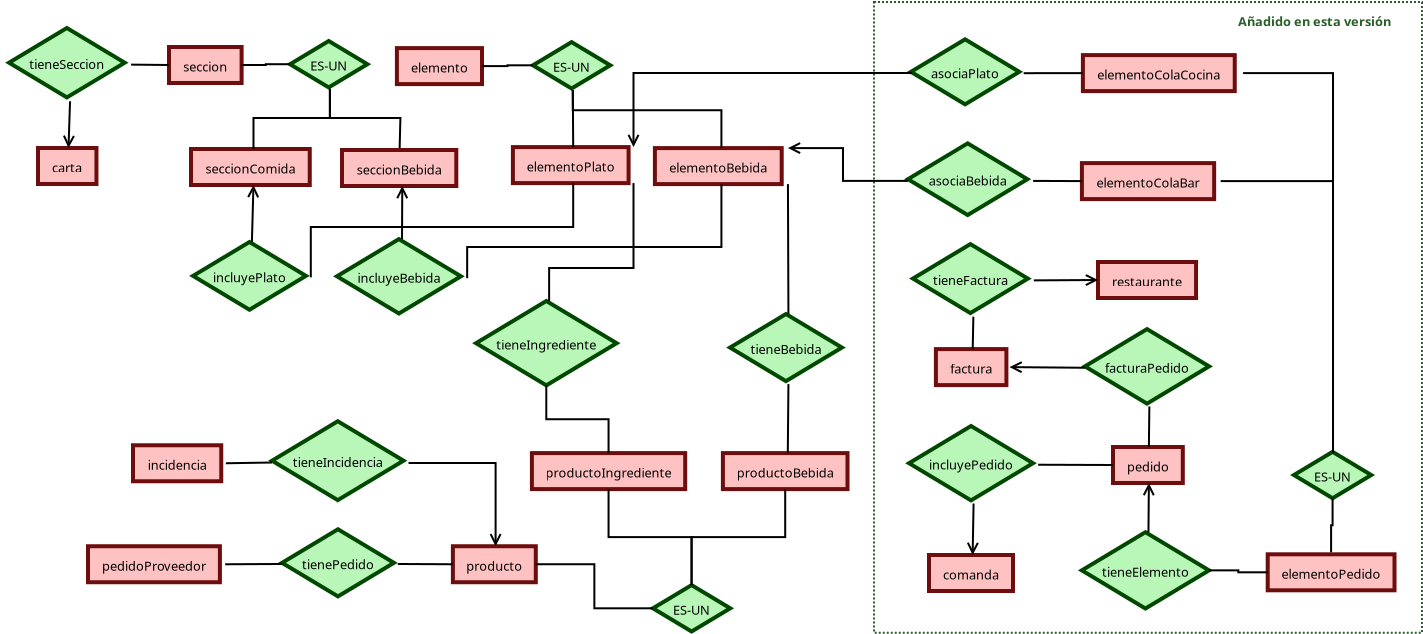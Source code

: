 <?xml version="1.0" encoding="UTF-8"?>
<dia:diagram xmlns:dia="http://www.lysator.liu.se/~alla/dia/">
  <dia:layer name="Fondo" visible="true" active="true">
    <dia:object type="Standard - Box" version="0" id="O0">
      <dia:attribute name="obj_pos">
        <dia:point val="51.1,4.75"/>
      </dia:attribute>
      <dia:attribute name="obj_bb">
        <dia:rectangle val="51.05,4.7;78.55,36.337"/>
      </dia:attribute>
      <dia:attribute name="elem_corner">
        <dia:point val="51.1,4.75"/>
      </dia:attribute>
      <dia:attribute name="elem_width">
        <dia:real val="27.4"/>
      </dia:attribute>
      <dia:attribute name="elem_height">
        <dia:real val="31.537"/>
      </dia:attribute>
      <dia:attribute name="border_width">
        <dia:real val="0.1"/>
      </dia:attribute>
      <dia:attribute name="border_color">
        <dia:color val="#2a5f2a"/>
      </dia:attribute>
      <dia:attribute name="show_background">
        <dia:boolean val="false"/>
      </dia:attribute>
      <dia:attribute name="line_style">
        <dia:enum val="4"/>
      </dia:attribute>
    </dia:object>
    <dia:object type="ER - Entity" version="0" id="O1">
      <dia:attribute name="obj_pos">
        <dia:point val="9.3,12.05"/>
      </dia:attribute>
      <dia:attribute name="obj_bb">
        <dia:rectangle val="9.2,11.95;12.45,13.95"/>
      </dia:attribute>
      <dia:attribute name="elem_corner">
        <dia:point val="9.3,12.05"/>
      </dia:attribute>
      <dia:attribute name="elem_width">
        <dia:real val="3.05"/>
      </dia:attribute>
      <dia:attribute name="elem_height">
        <dia:real val="1.8"/>
      </dia:attribute>
      <dia:attribute name="border_width">
        <dia:real val="0.2"/>
      </dia:attribute>
      <dia:attribute name="border_color">
        <dia:color val="#6e0d0d"/>
      </dia:attribute>
      <dia:attribute name="inner_color">
        <dia:color val="#ffc2c2"/>
      </dia:attribute>
      <dia:attribute name="name">
        <dia:string>#carta#</dia:string>
      </dia:attribute>
      <dia:attribute name="weak">
        <dia:boolean val="false"/>
      </dia:attribute>
      <dia:attribute name="associative">
        <dia:boolean val="false"/>
      </dia:attribute>
      <dia:attribute name="font">
        <dia:font family="sans" style="0" name="Helvetica"/>
      </dia:attribute>
      <dia:attribute name="font_height">
        <dia:real val="0.8"/>
      </dia:attribute>
    </dia:object>
    <dia:object type="ER - Relationship" version="0" id="O2">
      <dia:attribute name="obj_pos">
        <dia:point val="7.85,6.05"/>
      </dia:attribute>
      <dia:attribute name="obj_bb">
        <dia:rectangle val="7.45,5.95;14.355,9.813"/>
      </dia:attribute>
      <dia:attribute name="elem_corner">
        <dia:point val="7.85,6.05"/>
      </dia:attribute>
      <dia:attribute name="elem_width">
        <dia:real val="6.105"/>
      </dia:attribute>
      <dia:attribute name="elem_height">
        <dia:real val="3.663"/>
      </dia:attribute>
      <dia:attribute name="border_width">
        <dia:real val="0.2"/>
      </dia:attribute>
      <dia:attribute name="border_color">
        <dia:color val="#004800"/>
      </dia:attribute>
      <dia:attribute name="inner_color">
        <dia:color val="#b8f7b8"/>
      </dia:attribute>
      <dia:attribute name="name">
        <dia:string>#tieneSeccion#</dia:string>
      </dia:attribute>
      <dia:attribute name="left_card">
        <dia:string>##</dia:string>
      </dia:attribute>
      <dia:attribute name="right_card">
        <dia:string>##</dia:string>
      </dia:attribute>
      <dia:attribute name="identifying">
        <dia:boolean val="false"/>
      </dia:attribute>
      <dia:attribute name="rotated">
        <dia:boolean val="false"/>
      </dia:attribute>
      <dia:attribute name="font">
        <dia:font family="sans" style="0" name="Helvetica"/>
      </dia:attribute>
      <dia:attribute name="font_height">
        <dia:real val="0.8"/>
      </dia:attribute>
    </dia:object>
    <dia:object type="ER - Entity" version="0" id="O3">
      <dia:attribute name="obj_pos">
        <dia:point val="15.85,7"/>
      </dia:attribute>
      <dia:attribute name="obj_bb">
        <dia:rectangle val="15.75,6.9;19.758,8.9"/>
      </dia:attribute>
      <dia:attribute name="elem_corner">
        <dia:point val="15.85,7"/>
      </dia:attribute>
      <dia:attribute name="elem_width">
        <dia:real val="3.807"/>
      </dia:attribute>
      <dia:attribute name="elem_height">
        <dia:real val="1.8"/>
      </dia:attribute>
      <dia:attribute name="border_width">
        <dia:real val="0.2"/>
      </dia:attribute>
      <dia:attribute name="border_color">
        <dia:color val="#6e0d0d"/>
      </dia:attribute>
      <dia:attribute name="inner_color">
        <dia:color val="#ffc2c2"/>
      </dia:attribute>
      <dia:attribute name="name">
        <dia:string>#seccion#</dia:string>
      </dia:attribute>
      <dia:attribute name="weak">
        <dia:boolean val="false"/>
      </dia:attribute>
      <dia:attribute name="associative">
        <dia:boolean val="false"/>
      </dia:attribute>
      <dia:attribute name="font">
        <dia:font family="sans" style="0" name="Helvetica"/>
      </dia:attribute>
      <dia:attribute name="font_height">
        <dia:real val="0.8"/>
      </dia:attribute>
    </dia:object>
    <dia:object type="ER - Entity" version="0" id="O4">
      <dia:attribute name="obj_pos">
        <dia:point val="16.95,12.1"/>
      </dia:attribute>
      <dia:attribute name="obj_bb">
        <dia:rectangle val="16.85,12;23.297,14.0"/>
      </dia:attribute>
      <dia:attribute name="elem_corner">
        <dia:point val="16.95,12.1"/>
      </dia:attribute>
      <dia:attribute name="elem_width">
        <dia:real val="6.248"/>
      </dia:attribute>
      <dia:attribute name="elem_height">
        <dia:real val="1.8"/>
      </dia:attribute>
      <dia:attribute name="border_width">
        <dia:real val="0.2"/>
      </dia:attribute>
      <dia:attribute name="border_color">
        <dia:color val="#6e0d0d"/>
      </dia:attribute>
      <dia:attribute name="inner_color">
        <dia:color val="#ffc2c2"/>
      </dia:attribute>
      <dia:attribute name="name">
        <dia:string>#seccionComida#</dia:string>
      </dia:attribute>
      <dia:attribute name="weak">
        <dia:boolean val="false"/>
      </dia:attribute>
      <dia:attribute name="associative">
        <dia:boolean val="false"/>
      </dia:attribute>
      <dia:attribute name="font">
        <dia:font family="sans" style="0" name="Helvetica"/>
      </dia:attribute>
      <dia:attribute name="font_height">
        <dia:real val="0.8"/>
      </dia:attribute>
    </dia:object>
    <dia:object type="ER - Entity" version="0" id="O5">
      <dia:attribute name="obj_pos">
        <dia:point val="24.5,12.15"/>
      </dia:attribute>
      <dia:attribute name="obj_bb">
        <dia:rectangle val="24.4,12.05;30.628,14.05"/>
      </dia:attribute>
      <dia:attribute name="elem_corner">
        <dia:point val="24.5,12.15"/>
      </dia:attribute>
      <dia:attribute name="elem_width">
        <dia:real val="6.027"/>
      </dia:attribute>
      <dia:attribute name="elem_height">
        <dia:real val="1.8"/>
      </dia:attribute>
      <dia:attribute name="border_width">
        <dia:real val="0.2"/>
      </dia:attribute>
      <dia:attribute name="border_color">
        <dia:color val="#6e0d0d"/>
      </dia:attribute>
      <dia:attribute name="inner_color">
        <dia:color val="#ffc2c2"/>
      </dia:attribute>
      <dia:attribute name="name">
        <dia:string>#seccionBebida#</dia:string>
      </dia:attribute>
      <dia:attribute name="weak">
        <dia:boolean val="false"/>
      </dia:attribute>
      <dia:attribute name="associative">
        <dia:boolean val="false"/>
      </dia:attribute>
      <dia:attribute name="font">
        <dia:font family="sans" style="0" name="Helvetica"/>
      </dia:attribute>
      <dia:attribute name="font_height">
        <dia:real val="0.8"/>
      </dia:attribute>
    </dia:object>
    <dia:object type="ER - Relationship" version="0" id="O6">
      <dia:attribute name="obj_pos">
        <dia:point val="21.9,6.7"/>
      </dia:attribute>
      <dia:attribute name="obj_bb">
        <dia:rectangle val="21.5,6.6;26.29,9.194"/>
      </dia:attribute>
      <dia:attribute name="elem_corner">
        <dia:point val="21.9,6.7"/>
      </dia:attribute>
      <dia:attribute name="elem_width">
        <dia:real val="3.99"/>
      </dia:attribute>
      <dia:attribute name="elem_height">
        <dia:real val="2.394"/>
      </dia:attribute>
      <dia:attribute name="border_width">
        <dia:real val="0.2"/>
      </dia:attribute>
      <dia:attribute name="border_color">
        <dia:color val="#004800"/>
      </dia:attribute>
      <dia:attribute name="inner_color">
        <dia:color val="#b8f7b8"/>
      </dia:attribute>
      <dia:attribute name="name">
        <dia:string>#ES-UN#</dia:string>
      </dia:attribute>
      <dia:attribute name="left_card">
        <dia:string>##</dia:string>
      </dia:attribute>
      <dia:attribute name="right_card">
        <dia:string>##</dia:string>
      </dia:attribute>
      <dia:attribute name="identifying">
        <dia:boolean val="false"/>
      </dia:attribute>
      <dia:attribute name="rotated">
        <dia:boolean val="false"/>
      </dia:attribute>
      <dia:attribute name="font">
        <dia:font family="sans" style="0" name="Helvetica"/>
      </dia:attribute>
      <dia:attribute name="font_height">
        <dia:real val="0.8"/>
      </dia:attribute>
    </dia:object>
    <dia:object type="ER - Participation" version="1" id="O7">
      <dia:attribute name="obj_pos">
        <dia:point val="23.895,9.094"/>
      </dia:attribute>
      <dia:attribute name="obj_bb">
        <dia:rectangle val="20.024,9.044;23.945,12.15"/>
      </dia:attribute>
      <dia:attribute name="orth_points">
        <dia:point val="23.895,9.094"/>
        <dia:point val="23.895,10.55"/>
        <dia:point val="20.074,10.55"/>
        <dia:point val="20.074,12.1"/>
      </dia:attribute>
      <dia:attribute name="orth_orient">
        <dia:enum val="1"/>
        <dia:enum val="0"/>
        <dia:enum val="1"/>
      </dia:attribute>
      <dia:attribute name="autorouting">
        <dia:boolean val="false"/>
      </dia:attribute>
      <dia:attribute name="total">
        <dia:boolean val="false"/>
      </dia:attribute>
      <dia:connections>
        <dia:connection handle="0" to="O6" connection="6"/>
        <dia:connection handle="1" to="O4" connection="1"/>
      </dia:connections>
    </dia:object>
    <dia:object type="ER - Participation" version="1" id="O8">
      <dia:attribute name="obj_pos">
        <dia:point val="23.895,9.094"/>
      </dia:attribute>
      <dia:attribute name="obj_bb">
        <dia:rectangle val="23.845,9.044;27.564,12.101"/>
      </dia:attribute>
      <dia:attribute name="orth_points">
        <dia:point val="23.895,9.094"/>
        <dia:point val="23.895,10.55"/>
        <dia:point val="27.514,10.55"/>
        <dia:point val="27.514,12.052"/>
      </dia:attribute>
      <dia:attribute name="orth_orient">
        <dia:enum val="1"/>
        <dia:enum val="0"/>
        <dia:enum val="1"/>
      </dia:attribute>
      <dia:attribute name="autorouting">
        <dia:boolean val="false"/>
      </dia:attribute>
      <dia:attribute name="total">
        <dia:boolean val="false"/>
      </dia:attribute>
      <dia:connections>
        <dia:connection handle="0" to="O6" connection="6"/>
        <dia:connection handle="1" to="O5" connection="8"/>
      </dia:connections>
    </dia:object>
    <dia:object type="ER - Entity" version="0" id="O9">
      <dia:attribute name="obj_pos">
        <dia:point val="27.245,7.055"/>
      </dia:attribute>
      <dia:attribute name="obj_bb">
        <dia:rectangle val="27.145,6.955;31.777,8.955"/>
      </dia:attribute>
      <dia:attribute name="elem_corner">
        <dia:point val="27.245,7.055"/>
      </dia:attribute>
      <dia:attribute name="elem_width">
        <dia:real val="4.432"/>
      </dia:attribute>
      <dia:attribute name="elem_height">
        <dia:real val="1.8"/>
      </dia:attribute>
      <dia:attribute name="border_width">
        <dia:real val="0.2"/>
      </dia:attribute>
      <dia:attribute name="border_color">
        <dia:color val="#6e0d0d"/>
      </dia:attribute>
      <dia:attribute name="inner_color">
        <dia:color val="#ffc2c2"/>
      </dia:attribute>
      <dia:attribute name="name">
        <dia:string>#elemento#</dia:string>
      </dia:attribute>
      <dia:attribute name="weak">
        <dia:boolean val="false"/>
      </dia:attribute>
      <dia:attribute name="associative">
        <dia:boolean val="false"/>
      </dia:attribute>
      <dia:attribute name="font">
        <dia:font family="sans" style="0" name="Helvetica"/>
      </dia:attribute>
      <dia:attribute name="font_height">
        <dia:real val="0.8"/>
      </dia:attribute>
    </dia:object>
    <dia:object type="ER - Entity" version="0" id="O10">
      <dia:attribute name="obj_pos">
        <dia:point val="33.045,12.005"/>
      </dia:attribute>
      <dia:attribute name="obj_bb">
        <dia:rectangle val="32.945,11.905;39.175,13.905"/>
      </dia:attribute>
      <dia:attribute name="elem_corner">
        <dia:point val="33.045,12.005"/>
      </dia:attribute>
      <dia:attribute name="elem_width">
        <dia:real val="6.03"/>
      </dia:attribute>
      <dia:attribute name="elem_height">
        <dia:real val="1.8"/>
      </dia:attribute>
      <dia:attribute name="border_width">
        <dia:real val="0.2"/>
      </dia:attribute>
      <dia:attribute name="border_color">
        <dia:color val="#6e0d0d"/>
      </dia:attribute>
      <dia:attribute name="inner_color">
        <dia:color val="#ffc2c2"/>
      </dia:attribute>
      <dia:attribute name="name">
        <dia:string>#elementoPlato#</dia:string>
      </dia:attribute>
      <dia:attribute name="weak">
        <dia:boolean val="false"/>
      </dia:attribute>
      <dia:attribute name="associative">
        <dia:boolean val="false"/>
      </dia:attribute>
      <dia:attribute name="font">
        <dia:font family="sans" style="0" name="Helvetica"/>
      </dia:attribute>
      <dia:attribute name="font_height">
        <dia:real val="0.8"/>
      </dia:attribute>
    </dia:object>
    <dia:object type="ER - Entity" version="0" id="O11">
      <dia:attribute name="obj_pos">
        <dia:point val="40.145,12.055"/>
      </dia:attribute>
      <dia:attribute name="obj_bb">
        <dia:rectangle val="40.045,11.955;46.898,13.955"/>
      </dia:attribute>
      <dia:attribute name="elem_corner">
        <dia:point val="40.145,12.055"/>
      </dia:attribute>
      <dia:attribute name="elem_width">
        <dia:real val="6.652"/>
      </dia:attribute>
      <dia:attribute name="elem_height">
        <dia:real val="1.8"/>
      </dia:attribute>
      <dia:attribute name="border_width">
        <dia:real val="0.2"/>
      </dia:attribute>
      <dia:attribute name="border_color">
        <dia:color val="#6e0d0d"/>
      </dia:attribute>
      <dia:attribute name="inner_color">
        <dia:color val="#ffc2c2"/>
      </dia:attribute>
      <dia:attribute name="name">
        <dia:string>#elementoBebida#</dia:string>
      </dia:attribute>
      <dia:attribute name="weak">
        <dia:boolean val="false"/>
      </dia:attribute>
      <dia:attribute name="associative">
        <dia:boolean val="false"/>
      </dia:attribute>
      <dia:attribute name="font">
        <dia:font family="sans" style="0" name="Helvetica"/>
      </dia:attribute>
      <dia:attribute name="font_height">
        <dia:real val="0.8"/>
      </dia:attribute>
    </dia:object>
    <dia:object type="ER - Relationship" version="0" id="O12">
      <dia:attribute name="obj_pos">
        <dia:point val="34.045,6.755"/>
      </dia:attribute>
      <dia:attribute name="obj_bb">
        <dia:rectangle val="33.645,6.655;38.435,9.249"/>
      </dia:attribute>
      <dia:attribute name="elem_corner">
        <dia:point val="34.045,6.755"/>
      </dia:attribute>
      <dia:attribute name="elem_width">
        <dia:real val="3.99"/>
      </dia:attribute>
      <dia:attribute name="elem_height">
        <dia:real val="2.394"/>
      </dia:attribute>
      <dia:attribute name="border_width">
        <dia:real val="0.2"/>
      </dia:attribute>
      <dia:attribute name="border_color">
        <dia:color val="#004800"/>
      </dia:attribute>
      <dia:attribute name="inner_color">
        <dia:color val="#b8f7b8"/>
      </dia:attribute>
      <dia:attribute name="name">
        <dia:string>#ES-UN#</dia:string>
      </dia:attribute>
      <dia:attribute name="left_card">
        <dia:string>##</dia:string>
      </dia:attribute>
      <dia:attribute name="right_card">
        <dia:string>##</dia:string>
      </dia:attribute>
      <dia:attribute name="identifying">
        <dia:boolean val="false"/>
      </dia:attribute>
      <dia:attribute name="rotated">
        <dia:boolean val="false"/>
      </dia:attribute>
      <dia:attribute name="font">
        <dia:font family="sans" style="0" name="Helvetica"/>
      </dia:attribute>
      <dia:attribute name="font_height">
        <dia:real val="0.8"/>
      </dia:attribute>
    </dia:object>
    <dia:object type="ER - Participation" version="1" id="O13">
      <dia:attribute name="obj_pos">
        <dia:point val="36.04,9.149"/>
      </dia:attribute>
      <dia:attribute name="obj_bb">
        <dia:rectangle val="35.99,9.099;43.521,12.105"/>
      </dia:attribute>
      <dia:attribute name="orth_points">
        <dia:point val="36.04,9.149"/>
        <dia:point val="36.04,10.162"/>
        <dia:point val="43.471,10.162"/>
        <dia:point val="43.471,12.055"/>
      </dia:attribute>
      <dia:attribute name="orth_orient">
        <dia:enum val="1"/>
        <dia:enum val="0"/>
        <dia:enum val="1"/>
      </dia:attribute>
      <dia:attribute name="autorouting">
        <dia:boolean val="false"/>
      </dia:attribute>
      <dia:attribute name="total">
        <dia:boolean val="false"/>
      </dia:attribute>
      <dia:connections>
        <dia:connection handle="0" to="O12" connection="6"/>
        <dia:connection handle="1" to="O11" connection="1"/>
      </dia:connections>
    </dia:object>
    <dia:object type="ER - Participation" version="1" id="O14">
      <dia:attribute name="obj_pos">
        <dia:point val="19.657,7.9"/>
      </dia:attribute>
      <dia:attribute name="obj_bb">
        <dia:rectangle val="19.608,7.847;21.95,7.95"/>
      </dia:attribute>
      <dia:attribute name="orth_points">
        <dia:point val="19.657,7.9"/>
        <dia:point val="20.779,7.9"/>
        <dia:point val="20.779,7.897"/>
        <dia:point val="21.9,7.897"/>
      </dia:attribute>
      <dia:attribute name="orth_orient">
        <dia:enum val="0"/>
        <dia:enum val="1"/>
        <dia:enum val="0"/>
      </dia:attribute>
      <dia:attribute name="autorouting">
        <dia:boolean val="true"/>
      </dia:attribute>
      <dia:attribute name="total">
        <dia:boolean val="false"/>
      </dia:attribute>
      <dia:connections>
        <dia:connection handle="0" to="O3" connection="4"/>
        <dia:connection handle="1" to="O6" connection="0"/>
      </dia:connections>
    </dia:object>
    <dia:object type="ER - Entity" version="0" id="O15">
      <dia:attribute name="obj_pos">
        <dia:point val="30.045,31.962"/>
      </dia:attribute>
      <dia:attribute name="obj_bb">
        <dia:rectangle val="29.945,31.863;34.415,33.863"/>
      </dia:attribute>
      <dia:attribute name="elem_corner">
        <dia:point val="30.045,31.962"/>
      </dia:attribute>
      <dia:attribute name="elem_width">
        <dia:real val="4.27"/>
      </dia:attribute>
      <dia:attribute name="elem_height">
        <dia:real val="1.8"/>
      </dia:attribute>
      <dia:attribute name="border_width">
        <dia:real val="0.2"/>
      </dia:attribute>
      <dia:attribute name="border_color">
        <dia:color val="#6e0d0d"/>
      </dia:attribute>
      <dia:attribute name="inner_color">
        <dia:color val="#ffc2c2"/>
      </dia:attribute>
      <dia:attribute name="name">
        <dia:string>#producto#</dia:string>
      </dia:attribute>
      <dia:attribute name="weak">
        <dia:boolean val="false"/>
      </dia:attribute>
      <dia:attribute name="associative">
        <dia:boolean val="false"/>
      </dia:attribute>
      <dia:attribute name="font">
        <dia:font family="sans" style="0" name="Helvetica"/>
      </dia:attribute>
      <dia:attribute name="font_height">
        <dia:real val="0.8"/>
      </dia:attribute>
    </dia:object>
    <dia:object type="ER - Entity" version="0" id="O16">
      <dia:attribute name="obj_pos">
        <dia:point val="33.995,27.305"/>
      </dia:attribute>
      <dia:attribute name="obj_bb">
        <dia:rectangle val="33.895,27.205;42.055,29.205"/>
      </dia:attribute>
      <dia:attribute name="elem_corner">
        <dia:point val="33.995,27.305"/>
      </dia:attribute>
      <dia:attribute name="elem_width">
        <dia:real val="7.96"/>
      </dia:attribute>
      <dia:attribute name="elem_height">
        <dia:real val="1.8"/>
      </dia:attribute>
      <dia:attribute name="border_width">
        <dia:real val="0.2"/>
      </dia:attribute>
      <dia:attribute name="border_color">
        <dia:color val="#6e0d0d"/>
      </dia:attribute>
      <dia:attribute name="inner_color">
        <dia:color val="#ffc2c2"/>
      </dia:attribute>
      <dia:attribute name="name">
        <dia:string>#productoIngrediente#</dia:string>
      </dia:attribute>
      <dia:attribute name="weak">
        <dia:boolean val="false"/>
      </dia:attribute>
      <dia:attribute name="associative">
        <dia:boolean val="false"/>
      </dia:attribute>
      <dia:attribute name="font">
        <dia:font family="sans" style="0" name="Helvetica"/>
      </dia:attribute>
      <dia:attribute name="font_height">
        <dia:real val="0.8"/>
      </dia:attribute>
    </dia:object>
    <dia:object type="ER - Entity" version="0" id="O17">
      <dia:attribute name="obj_pos">
        <dia:point val="43.545,27.305"/>
      </dia:attribute>
      <dia:attribute name="obj_bb">
        <dia:rectangle val="43.445,27.205;50.135,29.205"/>
      </dia:attribute>
      <dia:attribute name="elem_corner">
        <dia:point val="43.545,27.305"/>
      </dia:attribute>
      <dia:attribute name="elem_width">
        <dia:real val="6.49"/>
      </dia:attribute>
      <dia:attribute name="elem_height">
        <dia:real val="1.8"/>
      </dia:attribute>
      <dia:attribute name="border_width">
        <dia:real val="0.2"/>
      </dia:attribute>
      <dia:attribute name="border_color">
        <dia:color val="#6e0d0d"/>
      </dia:attribute>
      <dia:attribute name="inner_color">
        <dia:color val="#ffc2c2"/>
      </dia:attribute>
      <dia:attribute name="name">
        <dia:string>#productoBebida#</dia:string>
      </dia:attribute>
      <dia:attribute name="weak">
        <dia:boolean val="false"/>
      </dia:attribute>
      <dia:attribute name="associative">
        <dia:boolean val="false"/>
      </dia:attribute>
      <dia:attribute name="font">
        <dia:font family="sans" style="0" name="Helvetica"/>
      </dia:attribute>
      <dia:attribute name="font_height">
        <dia:real val="0.8"/>
      </dia:attribute>
    </dia:object>
    <dia:object type="ER - Relationship" version="0" id="O18">
      <dia:attribute name="obj_pos">
        <dia:point val="40.045,33.905"/>
      </dia:attribute>
      <dia:attribute name="obj_bb">
        <dia:rectangle val="39.645,33.805;44.435,36.399"/>
      </dia:attribute>
      <dia:attribute name="elem_corner">
        <dia:point val="40.045,33.905"/>
      </dia:attribute>
      <dia:attribute name="elem_width">
        <dia:real val="3.99"/>
      </dia:attribute>
      <dia:attribute name="elem_height">
        <dia:real val="2.394"/>
      </dia:attribute>
      <dia:attribute name="border_width">
        <dia:real val="0.2"/>
      </dia:attribute>
      <dia:attribute name="border_color">
        <dia:color val="#004800"/>
      </dia:attribute>
      <dia:attribute name="inner_color">
        <dia:color val="#b8f7b8"/>
      </dia:attribute>
      <dia:attribute name="name">
        <dia:string>#ES-UN#</dia:string>
      </dia:attribute>
      <dia:attribute name="left_card">
        <dia:string>##</dia:string>
      </dia:attribute>
      <dia:attribute name="right_card">
        <dia:string>##</dia:string>
      </dia:attribute>
      <dia:attribute name="identifying">
        <dia:boolean val="false"/>
      </dia:attribute>
      <dia:attribute name="rotated">
        <dia:boolean val="false"/>
      </dia:attribute>
      <dia:attribute name="font">
        <dia:font family="sans" style="0" name="Helvetica"/>
      </dia:attribute>
      <dia:attribute name="font_height">
        <dia:real val="0.8"/>
      </dia:attribute>
    </dia:object>
    <dia:object type="ER - Participation" version="1" id="O19">
      <dia:attribute name="obj_pos">
        <dia:point val="31.677,7.955"/>
      </dia:attribute>
      <dia:attribute name="obj_bb">
        <dia:rectangle val="31.628,7.902;34.095,8.005"/>
      </dia:attribute>
      <dia:attribute name="orth_points">
        <dia:point val="31.677,7.955"/>
        <dia:point val="32.861,7.955"/>
        <dia:point val="32.861,7.952"/>
        <dia:point val="34.045,7.952"/>
      </dia:attribute>
      <dia:attribute name="orth_orient">
        <dia:enum val="0"/>
        <dia:enum val="1"/>
        <dia:enum val="0"/>
      </dia:attribute>
      <dia:attribute name="autorouting">
        <dia:boolean val="true"/>
      </dia:attribute>
      <dia:attribute name="total">
        <dia:boolean val="false"/>
      </dia:attribute>
      <dia:connections>
        <dia:connection handle="0" to="O9" connection="4"/>
        <dia:connection handle="1" to="O12" connection="0"/>
      </dia:connections>
    </dia:object>
    <dia:object type="ER - Participation" version="1" id="O20">
      <dia:attribute name="obj_pos">
        <dia:point val="42.04,33.905"/>
      </dia:attribute>
      <dia:attribute name="obj_bb">
        <dia:rectangle val="37.925,29.055;42.09,33.955"/>
      </dia:attribute>
      <dia:attribute name="orth_points">
        <dia:point val="42.04,33.905"/>
        <dia:point val="42.04,31.505"/>
        <dia:point val="37.975,31.505"/>
        <dia:point val="37.975,29.105"/>
      </dia:attribute>
      <dia:attribute name="orth_orient">
        <dia:enum val="1"/>
        <dia:enum val="0"/>
        <dia:enum val="1"/>
      </dia:attribute>
      <dia:attribute name="autorouting">
        <dia:boolean val="true"/>
      </dia:attribute>
      <dia:attribute name="total">
        <dia:boolean val="false"/>
      </dia:attribute>
      <dia:connections>
        <dia:connection handle="0" to="O18" connection="2"/>
        <dia:connection handle="1" to="O16" connection="6"/>
      </dia:connections>
    </dia:object>
    <dia:object type="ER - Participation" version="1" id="O21">
      <dia:attribute name="obj_pos">
        <dia:point val="42.04,33.905"/>
      </dia:attribute>
      <dia:attribute name="obj_bb">
        <dia:rectangle val="41.99,29.055;46.84,33.955"/>
      </dia:attribute>
      <dia:attribute name="orth_points">
        <dia:point val="42.04,33.905"/>
        <dia:point val="42.04,31.505"/>
        <dia:point val="46.79,31.505"/>
        <dia:point val="46.79,29.105"/>
      </dia:attribute>
      <dia:attribute name="orth_orient">
        <dia:enum val="1"/>
        <dia:enum val="0"/>
        <dia:enum val="1"/>
      </dia:attribute>
      <dia:attribute name="autorouting">
        <dia:boolean val="true"/>
      </dia:attribute>
      <dia:attribute name="total">
        <dia:boolean val="false"/>
      </dia:attribute>
      <dia:connections>
        <dia:connection handle="0" to="O18" connection="2"/>
        <dia:connection handle="1" to="O17" connection="6"/>
      </dia:connections>
    </dia:object>
    <dia:object type="ER - Relationship" version="0" id="O22">
      <dia:attribute name="obj_pos">
        <dia:point val="17.05,16.75"/>
      </dia:attribute>
      <dia:attribute name="obj_bb">
        <dia:rectangle val="16.65,16.65;23.34,20.384"/>
      </dia:attribute>
      <dia:attribute name="elem_corner">
        <dia:point val="17.05,16.75"/>
      </dia:attribute>
      <dia:attribute name="elem_width">
        <dia:real val="5.89"/>
      </dia:attribute>
      <dia:attribute name="elem_height">
        <dia:real val="3.534"/>
      </dia:attribute>
      <dia:attribute name="border_width">
        <dia:real val="0.2"/>
      </dia:attribute>
      <dia:attribute name="border_color">
        <dia:color val="#004800"/>
      </dia:attribute>
      <dia:attribute name="inner_color">
        <dia:color val="#b8f7b8"/>
      </dia:attribute>
      <dia:attribute name="name">
        <dia:string>#incluyePlato#</dia:string>
      </dia:attribute>
      <dia:attribute name="left_card">
        <dia:string>##</dia:string>
      </dia:attribute>
      <dia:attribute name="right_card">
        <dia:string>##</dia:string>
      </dia:attribute>
      <dia:attribute name="identifying">
        <dia:boolean val="false"/>
      </dia:attribute>
      <dia:attribute name="rotated">
        <dia:boolean val="false"/>
      </dia:attribute>
      <dia:attribute name="font">
        <dia:font family="sans" style="0" name="Helvetica"/>
      </dia:attribute>
      <dia:attribute name="font_height">
        <dia:real val="0.8"/>
      </dia:attribute>
    </dia:object>
    <dia:object type="ER - Relationship" version="0" id="O23">
      <dia:attribute name="obj_pos">
        <dia:point val="24.245,16.605"/>
      </dia:attribute>
      <dia:attribute name="obj_bb">
        <dia:rectangle val="23.845,16.505;31.157,20.613"/>
      </dia:attribute>
      <dia:attribute name="elem_corner">
        <dia:point val="24.245,16.605"/>
      </dia:attribute>
      <dia:attribute name="elem_width">
        <dia:real val="6.513"/>
      </dia:attribute>
      <dia:attribute name="elem_height">
        <dia:real val="3.907"/>
      </dia:attribute>
      <dia:attribute name="border_width">
        <dia:real val="0.2"/>
      </dia:attribute>
      <dia:attribute name="border_color">
        <dia:color val="#004800"/>
      </dia:attribute>
      <dia:attribute name="inner_color">
        <dia:color val="#b8f7b8"/>
      </dia:attribute>
      <dia:attribute name="name">
        <dia:string>#incluyeBebida#</dia:string>
      </dia:attribute>
      <dia:attribute name="left_card">
        <dia:string>##</dia:string>
      </dia:attribute>
      <dia:attribute name="right_card">
        <dia:string>##</dia:string>
      </dia:attribute>
      <dia:attribute name="identifying">
        <dia:boolean val="false"/>
      </dia:attribute>
      <dia:attribute name="rotated">
        <dia:boolean val="false"/>
      </dia:attribute>
      <dia:attribute name="font">
        <dia:font family="sans" style="0" name="Helvetica"/>
      </dia:attribute>
      <dia:attribute name="font_height">
        <dia:real val="0.8"/>
      </dia:attribute>
    </dia:object>
    <dia:object type="ER - Participation" version="1" id="O24">
      <dia:attribute name="obj_pos">
        <dia:point val="22.94,18.517"/>
      </dia:attribute>
      <dia:attribute name="obj_bb">
        <dia:rectangle val="22.89,13.755;36.11,18.567"/>
      </dia:attribute>
      <dia:attribute name="orth_points">
        <dia:point val="22.94,18.517"/>
        <dia:point val="22.94,16"/>
        <dia:point val="36.06,16"/>
        <dia:point val="36.06,13.805"/>
      </dia:attribute>
      <dia:attribute name="orth_orient">
        <dia:enum val="1"/>
        <dia:enum val="0"/>
        <dia:enum val="1"/>
      </dia:attribute>
      <dia:attribute name="autorouting">
        <dia:boolean val="false"/>
      </dia:attribute>
      <dia:attribute name="total">
        <dia:boolean val="false"/>
      </dia:attribute>
      <dia:connections>
        <dia:connection handle="0" to="O22" connection="4"/>
        <dia:connection handle="1" to="O10" connection="6"/>
      </dia:connections>
    </dia:object>
    <dia:object type="ER - Relationship" version="0" id="O25">
      <dia:attribute name="obj_pos">
        <dia:point val="31.2,19.7"/>
      </dia:attribute>
      <dia:attribute name="obj_bb">
        <dia:rectangle val="30.8,19.6;38.913,24.188"/>
      </dia:attribute>
      <dia:attribute name="elem_corner">
        <dia:point val="31.2,19.7"/>
      </dia:attribute>
      <dia:attribute name="elem_width">
        <dia:real val="7.312"/>
      </dia:attribute>
      <dia:attribute name="elem_height">
        <dia:real val="4.388"/>
      </dia:attribute>
      <dia:attribute name="border_width">
        <dia:real val="0.2"/>
      </dia:attribute>
      <dia:attribute name="border_color">
        <dia:color val="#004800"/>
      </dia:attribute>
      <dia:attribute name="inner_color">
        <dia:color val="#b8f7b8"/>
      </dia:attribute>
      <dia:attribute name="name">
        <dia:string>#tieneIngrediente#</dia:string>
      </dia:attribute>
      <dia:attribute name="left_card">
        <dia:string>##</dia:string>
      </dia:attribute>
      <dia:attribute name="right_card">
        <dia:string>##</dia:string>
      </dia:attribute>
      <dia:attribute name="identifying">
        <dia:boolean val="false"/>
      </dia:attribute>
      <dia:attribute name="rotated">
        <dia:boolean val="false"/>
      </dia:attribute>
      <dia:attribute name="font">
        <dia:font family="sans" style="0" name="Helvetica"/>
      </dia:attribute>
      <dia:attribute name="font_height">
        <dia:real val="0.8"/>
      </dia:attribute>
    </dia:object>
    <dia:object type="ER - Relationship" version="0" id="O26">
      <dia:attribute name="obj_pos">
        <dia:point val="43.9,20.35"/>
      </dia:attribute>
      <dia:attribute name="obj_bb">
        <dia:rectangle val="43.5,20.25;50.142,23.956"/>
      </dia:attribute>
      <dia:attribute name="elem_corner">
        <dia:point val="43.9,20.35"/>
      </dia:attribute>
      <dia:attribute name="elem_width">
        <dia:real val="5.842"/>
      </dia:attribute>
      <dia:attribute name="elem_height">
        <dia:real val="3.505"/>
      </dia:attribute>
      <dia:attribute name="border_width">
        <dia:real val="0.2"/>
      </dia:attribute>
      <dia:attribute name="border_color">
        <dia:color val="#004800"/>
      </dia:attribute>
      <dia:attribute name="inner_color">
        <dia:color val="#b8f7b8"/>
      </dia:attribute>
      <dia:attribute name="name">
        <dia:string>#tieneBebida#</dia:string>
      </dia:attribute>
      <dia:attribute name="left_card">
        <dia:string>##</dia:string>
      </dia:attribute>
      <dia:attribute name="right_card">
        <dia:string>##</dia:string>
      </dia:attribute>
      <dia:attribute name="identifying">
        <dia:boolean val="false"/>
      </dia:attribute>
      <dia:attribute name="rotated">
        <dia:boolean val="false"/>
      </dia:attribute>
      <dia:attribute name="font">
        <dia:font family="sans" style="0" name="Helvetica"/>
      </dia:attribute>
      <dia:attribute name="font_height">
        <dia:real val="0.8"/>
      </dia:attribute>
    </dia:object>
    <dia:object type="ER - Participation" version="1" id="O27">
      <dia:attribute name="obj_pos">
        <dia:point val="39.075,13.805"/>
      </dia:attribute>
      <dia:attribute name="obj_bb">
        <dia:rectangle val="34.806,13.755;39.125,19.75"/>
      </dia:attribute>
      <dia:attribute name="orth_points">
        <dia:point val="39.075,13.805"/>
        <dia:point val="39.075,18.05"/>
        <dia:point val="34.856,18.05"/>
        <dia:point val="34.856,19.7"/>
      </dia:attribute>
      <dia:attribute name="orth_orient">
        <dia:enum val="1"/>
        <dia:enum val="0"/>
        <dia:enum val="1"/>
      </dia:attribute>
      <dia:attribute name="autorouting">
        <dia:boolean val="false"/>
      </dia:attribute>
      <dia:attribute name="total">
        <dia:boolean val="false"/>
      </dia:attribute>
      <dia:connections>
        <dia:connection handle="0" to="O10" connection="7"/>
        <dia:connection handle="1" to="O25" connection="2"/>
      </dia:connections>
    </dia:object>
    <dia:object type="ER - Participation" version="1" id="O28">
      <dia:attribute name="obj_pos">
        <dia:point val="34.856,24.087"/>
      </dia:attribute>
      <dia:attribute name="obj_bb">
        <dia:rectangle val="34.806,24.038;38.025,27.355"/>
      </dia:attribute>
      <dia:attribute name="orth_points">
        <dia:point val="34.856,24.087"/>
        <dia:point val="34.856,25.696"/>
        <dia:point val="37.975,25.696"/>
        <dia:point val="37.975,27.305"/>
      </dia:attribute>
      <dia:attribute name="orth_orient">
        <dia:enum val="1"/>
        <dia:enum val="0"/>
        <dia:enum val="1"/>
      </dia:attribute>
      <dia:attribute name="autorouting">
        <dia:boolean val="true"/>
      </dia:attribute>
      <dia:attribute name="total">
        <dia:boolean val="false"/>
      </dia:attribute>
      <dia:connections>
        <dia:connection handle="0" to="O25" connection="6"/>
        <dia:connection handle="1" to="O16" connection="1"/>
      </dia:connections>
    </dia:object>
    <dia:object type="ER - Participation" version="1" id="O29">
      <dia:attribute name="obj_pos">
        <dia:point val="34.315,32.863"/>
      </dia:attribute>
      <dia:attribute name="obj_bb">
        <dia:rectangle val="34.265,32.813;40.095,35.152"/>
      </dia:attribute>
      <dia:attribute name="orth_points">
        <dia:point val="34.315,32.863"/>
        <dia:point val="37.18,32.863"/>
        <dia:point val="37.18,35.102"/>
        <dia:point val="40.045,35.102"/>
      </dia:attribute>
      <dia:attribute name="orth_orient">
        <dia:enum val="0"/>
        <dia:enum val="1"/>
        <dia:enum val="0"/>
      </dia:attribute>
      <dia:attribute name="autorouting">
        <dia:boolean val="true"/>
      </dia:attribute>
      <dia:attribute name="total">
        <dia:boolean val="false"/>
      </dia:attribute>
      <dia:connections>
        <dia:connection handle="0" to="O15" connection="4"/>
        <dia:connection handle="1" to="O18" connection="0"/>
      </dia:connections>
    </dia:object>
    <dia:object type="ER - Entity" version="0" id="O30">
      <dia:attribute name="obj_pos">
        <dia:point val="11.8,31.962"/>
      </dia:attribute>
      <dia:attribute name="obj_bb">
        <dia:rectangle val="11.7,31.863;18.76,33.863"/>
      </dia:attribute>
      <dia:attribute name="elem_corner">
        <dia:point val="11.8,31.962"/>
      </dia:attribute>
      <dia:attribute name="elem_width">
        <dia:real val="6.86"/>
      </dia:attribute>
      <dia:attribute name="elem_height">
        <dia:real val="1.8"/>
      </dia:attribute>
      <dia:attribute name="border_width">
        <dia:real val="0.2"/>
      </dia:attribute>
      <dia:attribute name="border_color">
        <dia:color val="#6e0d0d"/>
      </dia:attribute>
      <dia:attribute name="inner_color">
        <dia:color val="#ffc2c2"/>
      </dia:attribute>
      <dia:attribute name="name">
        <dia:string>#pedidoProveedor#</dia:string>
      </dia:attribute>
      <dia:attribute name="weak">
        <dia:boolean val="false"/>
      </dia:attribute>
      <dia:attribute name="associative">
        <dia:boolean val="false"/>
      </dia:attribute>
      <dia:attribute name="font">
        <dia:font family="sans" style="0" name="Helvetica"/>
      </dia:attribute>
      <dia:attribute name="font_height">
        <dia:real val="0.8"/>
      </dia:attribute>
    </dia:object>
    <dia:object type="ER - Entity" version="0" id="O31">
      <dia:attribute name="obj_pos">
        <dia:point val="14.05,26.913"/>
      </dia:attribute>
      <dia:attribute name="obj_bb">
        <dia:rectangle val="13.95,26.812;18.793,28.813"/>
      </dia:attribute>
      <dia:attribute name="elem_corner">
        <dia:point val="14.05,26.913"/>
      </dia:attribute>
      <dia:attribute name="elem_width">
        <dia:real val="4.643"/>
      </dia:attribute>
      <dia:attribute name="elem_height">
        <dia:real val="1.8"/>
      </dia:attribute>
      <dia:attribute name="border_width">
        <dia:real val="0.2"/>
      </dia:attribute>
      <dia:attribute name="border_color">
        <dia:color val="#6e0d0d"/>
      </dia:attribute>
      <dia:attribute name="inner_color">
        <dia:color val="#ffc2c2"/>
      </dia:attribute>
      <dia:attribute name="name">
        <dia:string>#incidencia#</dia:string>
      </dia:attribute>
      <dia:attribute name="weak">
        <dia:boolean val="false"/>
      </dia:attribute>
      <dia:attribute name="associative">
        <dia:boolean val="false"/>
      </dia:attribute>
      <dia:attribute name="font">
        <dia:font family="sans" style="0" name="Helvetica"/>
      </dia:attribute>
      <dia:attribute name="font_height">
        <dia:real val="0.8"/>
      </dia:attribute>
    </dia:object>
    <dia:object type="ER - Relationship" version="0" id="O32">
      <dia:attribute name="obj_pos">
        <dia:point val="21,25.712"/>
      </dia:attribute>
      <dia:attribute name="obj_bb">
        <dia:rectangle val="20.6,25.613;28.277,29.939"/>
      </dia:attribute>
      <dia:attribute name="elem_corner">
        <dia:point val="21,25.712"/>
      </dia:attribute>
      <dia:attribute name="elem_width">
        <dia:real val="6.877"/>
      </dia:attribute>
      <dia:attribute name="elem_height">
        <dia:real val="4.126"/>
      </dia:attribute>
      <dia:attribute name="border_width">
        <dia:real val="0.2"/>
      </dia:attribute>
      <dia:attribute name="border_color">
        <dia:color val="#004800"/>
      </dia:attribute>
      <dia:attribute name="inner_color">
        <dia:color val="#b8f7b8"/>
      </dia:attribute>
      <dia:attribute name="name">
        <dia:string>#tieneIncidencia#</dia:string>
      </dia:attribute>
      <dia:attribute name="left_card">
        <dia:string>##</dia:string>
      </dia:attribute>
      <dia:attribute name="right_card">
        <dia:string>##</dia:string>
      </dia:attribute>
      <dia:attribute name="identifying">
        <dia:boolean val="false"/>
      </dia:attribute>
      <dia:attribute name="rotated">
        <dia:boolean val="false"/>
      </dia:attribute>
      <dia:attribute name="font">
        <dia:font family="sans" style="0" name="Helvetica"/>
      </dia:attribute>
      <dia:attribute name="font_height">
        <dia:real val="0.8"/>
      </dia:attribute>
    </dia:object>
    <dia:object type="ER - Relationship" version="0" id="O33">
      <dia:attribute name="obj_pos">
        <dia:point val="21.5,31.113"/>
      </dia:attribute>
      <dia:attribute name="obj_bb">
        <dia:rectangle val="21.1,31.012;27.688,34.685"/>
      </dia:attribute>
      <dia:attribute name="elem_corner">
        <dia:point val="21.5,31.113"/>
      </dia:attribute>
      <dia:attribute name="elem_width">
        <dia:real val="5.787"/>
      </dia:attribute>
      <dia:attribute name="elem_height">
        <dia:real val="3.472"/>
      </dia:attribute>
      <dia:attribute name="border_width">
        <dia:real val="0.2"/>
      </dia:attribute>
      <dia:attribute name="border_color">
        <dia:color val="#004800"/>
      </dia:attribute>
      <dia:attribute name="inner_color">
        <dia:color val="#b8f7b8"/>
      </dia:attribute>
      <dia:attribute name="name">
        <dia:string>#tienePedido#</dia:string>
      </dia:attribute>
      <dia:attribute name="left_card">
        <dia:string>##</dia:string>
      </dia:attribute>
      <dia:attribute name="right_card">
        <dia:string>##</dia:string>
      </dia:attribute>
      <dia:attribute name="identifying">
        <dia:boolean val="false"/>
      </dia:attribute>
      <dia:attribute name="rotated">
        <dia:boolean val="false"/>
      </dia:attribute>
      <dia:attribute name="font">
        <dia:font family="sans" style="0" name="Helvetica"/>
      </dia:attribute>
      <dia:attribute name="font_height">
        <dia:real val="0.8"/>
      </dia:attribute>
    </dia:object>
    <dia:object type="Standard - Line" version="0" id="O34">
      <dia:attribute name="obj_pos">
        <dia:point val="10.902,9.713"/>
      </dia:attribute>
      <dia:attribute name="obj_bb">
        <dia:rectangle val="10.512,9.661;11.174,12.162"/>
      </dia:attribute>
      <dia:attribute name="conn_endpoints">
        <dia:point val="10.902,9.713"/>
        <dia:point val="10.825,12.05"/>
      </dia:attribute>
      <dia:attribute name="numcp">
        <dia:int val="1"/>
      </dia:attribute>
      <dia:attribute name="end_arrow">
        <dia:enum val="1"/>
      </dia:attribute>
      <dia:attribute name="end_arrow_length">
        <dia:real val="0.5"/>
      </dia:attribute>
      <dia:attribute name="end_arrow_width">
        <dia:real val="0.5"/>
      </dia:attribute>
      <dia:connections>
        <dia:connection handle="0" to="O2" connection="6"/>
        <dia:connection handle="1" to="O1" connection="1"/>
      </dia:connections>
    </dia:object>
    <dia:object type="Standard - Line" version="0" id="O35">
      <dia:attribute name="obj_pos">
        <dia:point val="19.995,16.75"/>
      </dia:attribute>
      <dia:attribute name="obj_bb">
        <dia:rectangle val="19.728,13.788;20.389,16.801"/>
      </dia:attribute>
      <dia:attribute name="conn_endpoints">
        <dia:point val="19.995,16.75"/>
        <dia:point val="20.074,13.9"/>
      </dia:attribute>
      <dia:attribute name="numcp">
        <dia:int val="1"/>
      </dia:attribute>
      <dia:attribute name="end_arrow">
        <dia:enum val="1"/>
      </dia:attribute>
      <dia:attribute name="end_arrow_length">
        <dia:real val="0.5"/>
      </dia:attribute>
      <dia:attribute name="end_arrow_width">
        <dia:real val="0.5"/>
      </dia:attribute>
      <dia:connections>
        <dia:connection handle="0" to="O22" connection="2"/>
        <dia:connection handle="1" to="O4" connection="6"/>
      </dia:connections>
    </dia:object>
    <dia:object type="Standard - Line" version="0" id="O36">
      <dia:attribute name="obj_pos">
        <dia:point val="27.501,16.605"/>
      </dia:attribute>
      <dia:attribute name="obj_bb">
        <dia:rectangle val="27.18,13.838;27.842,16.655"/>
      </dia:attribute>
      <dia:attribute name="conn_endpoints">
        <dia:point val="27.501,16.605"/>
        <dia:point val="27.514,13.95"/>
      </dia:attribute>
      <dia:attribute name="numcp">
        <dia:int val="1"/>
      </dia:attribute>
      <dia:attribute name="end_arrow">
        <dia:enum val="1"/>
      </dia:attribute>
      <dia:attribute name="end_arrow_length">
        <dia:real val="0.5"/>
      </dia:attribute>
      <dia:attribute name="end_arrow_width">
        <dia:real val="0.5"/>
      </dia:attribute>
      <dia:connections>
        <dia:connection handle="0" to="O23" connection="2"/>
        <dia:connection handle="1" to="O5" connection="6"/>
      </dia:connections>
    </dia:object>
    <dia:object type="Standard - ZigZagLine" version="1" id="O37">
      <dia:attribute name="obj_pos">
        <dia:point val="27.878,27.776"/>
      </dia:attribute>
      <dia:attribute name="obj_bb">
        <dia:rectangle val="27.828,27.726;32.511,32.074"/>
      </dia:attribute>
      <dia:attribute name="orth_points">
        <dia:point val="27.878,27.776"/>
        <dia:point val="27.878,27.8"/>
        <dia:point val="32.18,27.8"/>
        <dia:point val="32.18,31.962"/>
      </dia:attribute>
      <dia:attribute name="orth_orient">
        <dia:enum val="1"/>
        <dia:enum val="0"/>
        <dia:enum val="1"/>
      </dia:attribute>
      <dia:attribute name="autorouting">
        <dia:boolean val="false"/>
      </dia:attribute>
      <dia:attribute name="end_arrow">
        <dia:enum val="1"/>
      </dia:attribute>
      <dia:attribute name="end_arrow_length">
        <dia:real val="0.5"/>
      </dia:attribute>
      <dia:attribute name="end_arrow_width">
        <dia:real val="0.5"/>
      </dia:attribute>
      <dia:connections>
        <dia:connection handle="0" to="O32" connection="4"/>
        <dia:connection handle="1" to="O15" connection="1"/>
      </dia:connections>
    </dia:object>
    <dia:object type="ER - Entity" version="0" id="O38">
      <dia:attribute name="obj_pos">
        <dia:point val="62.3,17.75"/>
      </dia:attribute>
      <dia:attribute name="obj_bb">
        <dia:rectangle val="62.2,17.65;67.543,19.65"/>
      </dia:attribute>
      <dia:attribute name="elem_corner">
        <dia:point val="62.3,17.75"/>
      </dia:attribute>
      <dia:attribute name="elem_width">
        <dia:real val="5.143"/>
      </dia:attribute>
      <dia:attribute name="elem_height">
        <dia:real val="1.8"/>
      </dia:attribute>
      <dia:attribute name="border_width">
        <dia:real val="0.2"/>
      </dia:attribute>
      <dia:attribute name="border_color">
        <dia:color val="#6e0d0d"/>
      </dia:attribute>
      <dia:attribute name="inner_color">
        <dia:color val="#ffc2c2"/>
      </dia:attribute>
      <dia:attribute name="name">
        <dia:string>#restaurante#</dia:string>
      </dia:attribute>
      <dia:attribute name="weak">
        <dia:boolean val="false"/>
      </dia:attribute>
      <dia:attribute name="associative">
        <dia:boolean val="false"/>
      </dia:attribute>
      <dia:attribute name="font">
        <dia:font family="sans" style="0" name="Helvetica"/>
      </dia:attribute>
      <dia:attribute name="font_height">
        <dia:real val="0.8"/>
      </dia:attribute>
    </dia:object>
    <dia:object type="ER - Entity" version="0" id="O39">
      <dia:attribute name="obj_pos">
        <dia:point val="54.195,22.105"/>
      </dia:attribute>
      <dia:attribute name="obj_bb">
        <dia:rectangle val="54.095,22.005;57.975,24.005"/>
      </dia:attribute>
      <dia:attribute name="elem_corner">
        <dia:point val="54.195,22.105"/>
      </dia:attribute>
      <dia:attribute name="elem_width">
        <dia:real val="3.68"/>
      </dia:attribute>
      <dia:attribute name="elem_height">
        <dia:real val="1.8"/>
      </dia:attribute>
      <dia:attribute name="border_width">
        <dia:real val="0.2"/>
      </dia:attribute>
      <dia:attribute name="border_color">
        <dia:color val="#6e0d0d"/>
      </dia:attribute>
      <dia:attribute name="inner_color">
        <dia:color val="#ffc2c2"/>
      </dia:attribute>
      <dia:attribute name="name">
        <dia:string>#factura#</dia:string>
      </dia:attribute>
      <dia:attribute name="weak">
        <dia:boolean val="false"/>
      </dia:attribute>
      <dia:attribute name="associative">
        <dia:boolean val="false"/>
      </dia:attribute>
      <dia:attribute name="font">
        <dia:font family="sans" style="0" name="Helvetica"/>
      </dia:attribute>
      <dia:attribute name="font_height">
        <dia:real val="0.8"/>
      </dia:attribute>
    </dia:object>
    <dia:object type="ER - Entity" version="0" id="O40">
      <dia:attribute name="obj_pos">
        <dia:point val="63.05,27"/>
      </dia:attribute>
      <dia:attribute name="obj_bb">
        <dia:rectangle val="62.95,26.9;66.737,28.9"/>
      </dia:attribute>
      <dia:attribute name="elem_corner">
        <dia:point val="63.05,27"/>
      </dia:attribute>
      <dia:attribute name="elem_width">
        <dia:real val="3.587"/>
      </dia:attribute>
      <dia:attribute name="elem_height">
        <dia:real val="1.8"/>
      </dia:attribute>
      <dia:attribute name="border_width">
        <dia:real val="0.2"/>
      </dia:attribute>
      <dia:attribute name="border_color">
        <dia:color val="#6e0d0d"/>
      </dia:attribute>
      <dia:attribute name="inner_color">
        <dia:color val="#ffc2c2"/>
      </dia:attribute>
      <dia:attribute name="name">
        <dia:string>#pedido#</dia:string>
      </dia:attribute>
      <dia:attribute name="weak">
        <dia:boolean val="false"/>
      </dia:attribute>
      <dia:attribute name="associative">
        <dia:boolean val="false"/>
      </dia:attribute>
      <dia:attribute name="font">
        <dia:font family="sans" style="0" name="Helvetica"/>
      </dia:attribute>
      <dia:attribute name="font_height">
        <dia:real val="0.8"/>
      </dia:attribute>
    </dia:object>
    <dia:object type="ER - Entity" version="0" id="O41">
      <dia:attribute name="obj_pos">
        <dia:point val="70.785,32.365"/>
      </dia:attribute>
      <dia:attribute name="obj_bb">
        <dia:rectangle val="70.685,32.265;77.483,34.265"/>
      </dia:attribute>
      <dia:attribute name="elem_corner">
        <dia:point val="70.785,32.365"/>
      </dia:attribute>
      <dia:attribute name="elem_width">
        <dia:real val="6.598"/>
      </dia:attribute>
      <dia:attribute name="elem_height">
        <dia:real val="1.8"/>
      </dia:attribute>
      <dia:attribute name="border_width">
        <dia:real val="0.2"/>
      </dia:attribute>
      <dia:attribute name="border_color">
        <dia:color val="#6e0d0d"/>
      </dia:attribute>
      <dia:attribute name="inner_color">
        <dia:color val="#ffc2c2"/>
      </dia:attribute>
      <dia:attribute name="name">
        <dia:string>#elementoPedido#</dia:string>
      </dia:attribute>
      <dia:attribute name="weak">
        <dia:boolean val="false"/>
      </dia:attribute>
      <dia:attribute name="associative">
        <dia:boolean val="false"/>
      </dia:attribute>
      <dia:attribute name="font">
        <dia:font family="sans" style="0" name="Helvetica"/>
      </dia:attribute>
      <dia:attribute name="font_height">
        <dia:real val="0.8"/>
      </dia:attribute>
    </dia:object>
    <dia:object type="ER - Entity" version="0" id="O42">
      <dia:attribute name="obj_pos">
        <dia:point val="61.495,12.805"/>
      </dia:attribute>
      <dia:attribute name="obj_bb">
        <dia:rectangle val="61.395,12.705;68.532,14.705"/>
      </dia:attribute>
      <dia:attribute name="elem_corner">
        <dia:point val="61.495,12.805"/>
      </dia:attribute>
      <dia:attribute name="elem_width">
        <dia:real val="6.938"/>
      </dia:attribute>
      <dia:attribute name="elem_height">
        <dia:real val="1.8"/>
      </dia:attribute>
      <dia:attribute name="border_width">
        <dia:real val="0.2"/>
      </dia:attribute>
      <dia:attribute name="border_color">
        <dia:color val="#6e0d0d"/>
      </dia:attribute>
      <dia:attribute name="inner_color">
        <dia:color val="#ffc2c2"/>
      </dia:attribute>
      <dia:attribute name="name">
        <dia:string>#elementoColaBar#</dia:string>
      </dia:attribute>
      <dia:attribute name="weak">
        <dia:boolean val="false"/>
      </dia:attribute>
      <dia:attribute name="associative">
        <dia:boolean val="false"/>
      </dia:attribute>
      <dia:attribute name="font">
        <dia:font family="sans" style="0" name="Helvetica"/>
      </dia:attribute>
      <dia:attribute name="font_height">
        <dia:real val="0.8"/>
      </dia:attribute>
    </dia:object>
    <dia:object type="ER - Entity" version="0" id="O43">
      <dia:attribute name="obj_pos">
        <dia:point val="61.545,7.405"/>
      </dia:attribute>
      <dia:attribute name="obj_bb">
        <dia:rectangle val="61.445,7.305;69.655,9.305"/>
      </dia:attribute>
      <dia:attribute name="elem_corner">
        <dia:point val="61.545,7.405"/>
      </dia:attribute>
      <dia:attribute name="elem_width">
        <dia:real val="8.01"/>
      </dia:attribute>
      <dia:attribute name="elem_height">
        <dia:real val="1.8"/>
      </dia:attribute>
      <dia:attribute name="border_width">
        <dia:real val="0.2"/>
      </dia:attribute>
      <dia:attribute name="border_color">
        <dia:color val="#6e0d0d"/>
      </dia:attribute>
      <dia:attribute name="inner_color">
        <dia:color val="#ffc2c2"/>
      </dia:attribute>
      <dia:attribute name="name">
        <dia:string>#elementoColaCocina#</dia:string>
      </dia:attribute>
      <dia:attribute name="weak">
        <dia:boolean val="false"/>
      </dia:attribute>
      <dia:attribute name="associative">
        <dia:boolean val="false"/>
      </dia:attribute>
      <dia:attribute name="font">
        <dia:font family="sans" style="0" name="Helvetica"/>
      </dia:attribute>
      <dia:attribute name="font_height">
        <dia:real val="0.8"/>
      </dia:attribute>
    </dia:object>
    <dia:object type="ER - Entity" version="0" id="O44">
      <dia:attribute name="obj_pos">
        <dia:point val="53.85,32.4"/>
      </dia:attribute>
      <dia:attribute name="obj_bb">
        <dia:rectangle val="53.75,32.3;58.315,34.3"/>
      </dia:attribute>
      <dia:attribute name="elem_corner">
        <dia:point val="53.85,32.4"/>
      </dia:attribute>
      <dia:attribute name="elem_width">
        <dia:real val="4.365"/>
      </dia:attribute>
      <dia:attribute name="elem_height">
        <dia:real val="1.8"/>
      </dia:attribute>
      <dia:attribute name="border_width">
        <dia:real val="0.2"/>
      </dia:attribute>
      <dia:attribute name="border_color">
        <dia:color val="#6e0d0d"/>
      </dia:attribute>
      <dia:attribute name="inner_color">
        <dia:color val="#ffc2c2"/>
      </dia:attribute>
      <dia:attribute name="name">
        <dia:string>#comanda#</dia:string>
      </dia:attribute>
      <dia:attribute name="weak">
        <dia:boolean val="false"/>
      </dia:attribute>
      <dia:attribute name="associative">
        <dia:boolean val="false"/>
      </dia:attribute>
      <dia:attribute name="font">
        <dia:font family="sans" style="0" name="Helvetica"/>
      </dia:attribute>
      <dia:attribute name="font_height">
        <dia:real val="0.8"/>
      </dia:attribute>
    </dia:object>
    <dia:object type="ER - Relationship" version="0" id="O45">
      <dia:attribute name="obj_pos">
        <dia:point val="53.045,16.855"/>
      </dia:attribute>
      <dia:attribute name="obj_bb">
        <dia:rectangle val="52.645,16.755;59.49,20.582"/>
      </dia:attribute>
      <dia:attribute name="elem_corner">
        <dia:point val="53.045,16.855"/>
      </dia:attribute>
      <dia:attribute name="elem_width">
        <dia:real val="6.045"/>
      </dia:attribute>
      <dia:attribute name="elem_height">
        <dia:real val="3.627"/>
      </dia:attribute>
      <dia:attribute name="border_width">
        <dia:real val="0.2"/>
      </dia:attribute>
      <dia:attribute name="border_color">
        <dia:color val="#004800"/>
      </dia:attribute>
      <dia:attribute name="inner_color">
        <dia:color val="#b8f7b8"/>
      </dia:attribute>
      <dia:attribute name="name">
        <dia:string>#tieneFactura#</dia:string>
      </dia:attribute>
      <dia:attribute name="left_card">
        <dia:string>##</dia:string>
      </dia:attribute>
      <dia:attribute name="right_card">
        <dia:string>##</dia:string>
      </dia:attribute>
      <dia:attribute name="identifying">
        <dia:boolean val="false"/>
      </dia:attribute>
      <dia:attribute name="rotated">
        <dia:boolean val="false"/>
      </dia:attribute>
      <dia:attribute name="font">
        <dia:font family="sans" style="0" name="Helvetica"/>
      </dia:attribute>
      <dia:attribute name="font_height">
        <dia:real val="0.8"/>
      </dia:attribute>
    </dia:object>
    <dia:object type="ER - Relationship" version="0" id="O46">
      <dia:attribute name="obj_pos">
        <dia:point val="61.645,21.105"/>
      </dia:attribute>
      <dia:attribute name="obj_bb">
        <dia:rectangle val="61.245,21.005;68.49,25.072"/>
      </dia:attribute>
      <dia:attribute name="elem_corner">
        <dia:point val="61.645,21.105"/>
      </dia:attribute>
      <dia:attribute name="elem_width">
        <dia:real val="6.445"/>
      </dia:attribute>
      <dia:attribute name="elem_height">
        <dia:real val="3.867"/>
      </dia:attribute>
      <dia:attribute name="border_width">
        <dia:real val="0.2"/>
      </dia:attribute>
      <dia:attribute name="border_color">
        <dia:color val="#004800"/>
      </dia:attribute>
      <dia:attribute name="inner_color">
        <dia:color val="#b8f7b8"/>
      </dia:attribute>
      <dia:attribute name="name">
        <dia:string>#facturaPedido#</dia:string>
      </dia:attribute>
      <dia:attribute name="left_card">
        <dia:string>##</dia:string>
      </dia:attribute>
      <dia:attribute name="right_card">
        <dia:string>##</dia:string>
      </dia:attribute>
      <dia:attribute name="identifying">
        <dia:boolean val="false"/>
      </dia:attribute>
      <dia:attribute name="rotated">
        <dia:boolean val="false"/>
      </dia:attribute>
      <dia:attribute name="font">
        <dia:font family="sans" style="0" name="Helvetica"/>
      </dia:attribute>
      <dia:attribute name="font_height">
        <dia:real val="0.8"/>
      </dia:attribute>
    </dia:object>
    <dia:object type="ER - Relationship" version="0" id="O47">
      <dia:attribute name="obj_pos">
        <dia:point val="52.85,25.95"/>
      </dia:attribute>
      <dia:attribute name="obj_bb">
        <dia:rectangle val="52.45,25.85;59.708,29.924"/>
      </dia:attribute>
      <dia:attribute name="elem_corner">
        <dia:point val="52.85,25.95"/>
      </dia:attribute>
      <dia:attribute name="elem_width">
        <dia:real val="6.458"/>
      </dia:attribute>
      <dia:attribute name="elem_height">
        <dia:real val="3.875"/>
      </dia:attribute>
      <dia:attribute name="border_width">
        <dia:real val="0.2"/>
      </dia:attribute>
      <dia:attribute name="border_color">
        <dia:color val="#004800"/>
      </dia:attribute>
      <dia:attribute name="inner_color">
        <dia:color val="#b8f7b8"/>
      </dia:attribute>
      <dia:attribute name="name">
        <dia:string>#incluyePedido#</dia:string>
      </dia:attribute>
      <dia:attribute name="left_card">
        <dia:string>##</dia:string>
      </dia:attribute>
      <dia:attribute name="right_card">
        <dia:string>##</dia:string>
      </dia:attribute>
      <dia:attribute name="identifying">
        <dia:boolean val="false"/>
      </dia:attribute>
      <dia:attribute name="rotated">
        <dia:boolean val="false"/>
      </dia:attribute>
      <dia:attribute name="font">
        <dia:font family="sans" style="0" name="Helvetica"/>
      </dia:attribute>
      <dia:attribute name="font_height">
        <dia:real val="0.8"/>
      </dia:attribute>
    </dia:object>
    <dia:object type="ER - Relationship" version="0" id="O48">
      <dia:attribute name="obj_pos">
        <dia:point val="61.49,31.26"/>
      </dia:attribute>
      <dia:attribute name="obj_bb">
        <dia:rectangle val="61.09,31.16;68.555,35.359"/>
      </dia:attribute>
      <dia:attribute name="elem_corner">
        <dia:point val="61.49,31.26"/>
      </dia:attribute>
      <dia:attribute name="elem_width">
        <dia:real val="6.665"/>
      </dia:attribute>
      <dia:attribute name="elem_height">
        <dia:real val="3.999"/>
      </dia:attribute>
      <dia:attribute name="border_width">
        <dia:real val="0.2"/>
      </dia:attribute>
      <dia:attribute name="border_color">
        <dia:color val="#004800"/>
      </dia:attribute>
      <dia:attribute name="inner_color">
        <dia:color val="#b8f7b8"/>
      </dia:attribute>
      <dia:attribute name="name">
        <dia:string>#tieneElemento#</dia:string>
      </dia:attribute>
      <dia:attribute name="left_card">
        <dia:string>##</dia:string>
      </dia:attribute>
      <dia:attribute name="right_card">
        <dia:string>##</dia:string>
      </dia:attribute>
      <dia:attribute name="identifying">
        <dia:boolean val="false"/>
      </dia:attribute>
      <dia:attribute name="rotated">
        <dia:boolean val="false"/>
      </dia:attribute>
      <dia:attribute name="font">
        <dia:font family="sans" style="0" name="Helvetica"/>
      </dia:attribute>
      <dia:attribute name="font_height">
        <dia:real val="0.8"/>
      </dia:attribute>
    </dia:object>
    <dia:object type="Standard - ZigZagLine" version="1" id="O49">
      <dia:attribute name="obj_pos">
        <dia:point val="68.155,33.26"/>
      </dia:attribute>
      <dia:attribute name="obj_bb">
        <dia:rectangle val="68.105,33.209;70.835,33.315"/>
      </dia:attribute>
      <dia:attribute name="orth_points">
        <dia:point val="68.155,33.26"/>
        <dia:point val="69.47,33.26"/>
        <dia:point val="69.47,33.265"/>
        <dia:point val="70.785,33.265"/>
      </dia:attribute>
      <dia:attribute name="orth_orient">
        <dia:enum val="0"/>
        <dia:enum val="1"/>
        <dia:enum val="0"/>
      </dia:attribute>
      <dia:attribute name="autorouting">
        <dia:boolean val="true"/>
      </dia:attribute>
      <dia:connections>
        <dia:connection handle="0" to="O48" connection="4"/>
        <dia:connection handle="1" to="O41" connection="3"/>
      </dia:connections>
    </dia:object>
    <dia:object type="ER - Relationship" version="0" id="O50">
      <dia:attribute name="obj_pos">
        <dia:point val="72.095,27.242"/>
      </dia:attribute>
      <dia:attribute name="obj_bb">
        <dia:rectangle val="71.695,27.142;76.485,29.736"/>
      </dia:attribute>
      <dia:attribute name="elem_corner">
        <dia:point val="72.095,27.242"/>
      </dia:attribute>
      <dia:attribute name="elem_width">
        <dia:real val="3.99"/>
      </dia:attribute>
      <dia:attribute name="elem_height">
        <dia:real val="2.394"/>
      </dia:attribute>
      <dia:attribute name="border_width">
        <dia:real val="0.2"/>
      </dia:attribute>
      <dia:attribute name="border_color">
        <dia:color val="#004800"/>
      </dia:attribute>
      <dia:attribute name="inner_color">
        <dia:color val="#b8f7b8"/>
      </dia:attribute>
      <dia:attribute name="name">
        <dia:string>#ES-UN#</dia:string>
      </dia:attribute>
      <dia:attribute name="left_card">
        <dia:string>##</dia:string>
      </dia:attribute>
      <dia:attribute name="right_card">
        <dia:string>##</dia:string>
      </dia:attribute>
      <dia:attribute name="identifying">
        <dia:boolean val="false"/>
      </dia:attribute>
      <dia:attribute name="rotated">
        <dia:boolean val="false"/>
      </dia:attribute>
      <dia:attribute name="font">
        <dia:font family="sans" style="0" name="Helvetica"/>
      </dia:attribute>
      <dia:attribute name="font_height">
        <dia:real val="0.8"/>
      </dia:attribute>
    </dia:object>
    <dia:object type="Standard - ZigZagLine" version="1" id="O51">
      <dia:attribute name="obj_pos">
        <dia:point val="74.084,32.264"/>
      </dia:attribute>
      <dia:attribute name="obj_bb">
        <dia:rectangle val="74.034,29.587;74.14,32.315"/>
      </dia:attribute>
      <dia:attribute name="orth_points">
        <dia:point val="74.084,32.264"/>
        <dia:point val="74.084,30.951"/>
        <dia:point val="74.09,30.951"/>
        <dia:point val="74.09,29.637"/>
      </dia:attribute>
      <dia:attribute name="orth_orient">
        <dia:enum val="1"/>
        <dia:enum val="0"/>
        <dia:enum val="1"/>
      </dia:attribute>
      <dia:attribute name="autorouting">
        <dia:boolean val="true"/>
      </dia:attribute>
      <dia:connections>
        <dia:connection handle="0" to="O41" connection="8"/>
        <dia:connection handle="1" to="O50" connection="6"/>
      </dia:connections>
    </dia:object>
    <dia:object type="Standard - ZigZagLine" version="1" id="O52">
      <dia:attribute name="obj_pos">
        <dia:point val="74.09,27.242"/>
      </dia:attribute>
      <dia:attribute name="obj_bb">
        <dia:rectangle val="69.505,8.255;74.14,27.293"/>
      </dia:attribute>
      <dia:attribute name="orth_points">
        <dia:point val="74.09,27.242"/>
        <dia:point val="74.05,27.242"/>
        <dia:point val="74.05,8.305"/>
        <dia:point val="69.555,8.305"/>
      </dia:attribute>
      <dia:attribute name="orth_orient">
        <dia:enum val="0"/>
        <dia:enum val="1"/>
        <dia:enum val="0"/>
      </dia:attribute>
      <dia:attribute name="autorouting">
        <dia:boolean val="false"/>
      </dia:attribute>
      <dia:connections>
        <dia:connection handle="0" to="O50" connection="2"/>
        <dia:connection handle="1" to="O43" connection="4"/>
      </dia:connections>
    </dia:object>
    <dia:object type="Standard - ZigZagLine" version="1" id="O53">
      <dia:attribute name="obj_pos">
        <dia:point val="74.09,27.242"/>
      </dia:attribute>
      <dia:attribute name="obj_bb">
        <dia:rectangle val="68.382,13.655;74.14,27.293"/>
      </dia:attribute>
      <dia:attribute name="orth_points">
        <dia:point val="74.09,27.242"/>
        <dia:point val="74.05,27.242"/>
        <dia:point val="74.05,13.705"/>
        <dia:point val="68.433,13.705"/>
      </dia:attribute>
      <dia:attribute name="orth_orient">
        <dia:enum val="0"/>
        <dia:enum val="1"/>
        <dia:enum val="0"/>
      </dia:attribute>
      <dia:attribute name="autorouting">
        <dia:boolean val="false"/>
      </dia:attribute>
      <dia:connections>
        <dia:connection handle="0" to="O50" connection="2"/>
        <dia:connection handle="1" to="O42" connection="4"/>
      </dia:connections>
    </dia:object>
    <dia:object type="ER - Relationship" version="0" id="O54">
      <dia:attribute name="obj_pos">
        <dia:point val="52.945,6.617"/>
      </dia:attribute>
      <dia:attribute name="obj_bb">
        <dia:rectangle val="52.545,6.518;58.983,10.1"/>
      </dia:attribute>
      <dia:attribute name="elem_corner">
        <dia:point val="52.945,6.617"/>
      </dia:attribute>
      <dia:attribute name="elem_width">
        <dia:real val="5.638"/>
      </dia:attribute>
      <dia:attribute name="elem_height">
        <dia:real val="3.382"/>
      </dia:attribute>
      <dia:attribute name="border_width">
        <dia:real val="0.2"/>
      </dia:attribute>
      <dia:attribute name="border_color">
        <dia:color val="#004800"/>
      </dia:attribute>
      <dia:attribute name="inner_color">
        <dia:color val="#b8f7b8"/>
      </dia:attribute>
      <dia:attribute name="name">
        <dia:string>#asociaPlato#</dia:string>
      </dia:attribute>
      <dia:attribute name="left_card">
        <dia:string>##</dia:string>
      </dia:attribute>
      <dia:attribute name="right_card">
        <dia:string>##</dia:string>
      </dia:attribute>
      <dia:attribute name="identifying">
        <dia:boolean val="false"/>
      </dia:attribute>
      <dia:attribute name="rotated">
        <dia:boolean val="false"/>
      </dia:attribute>
      <dia:attribute name="font">
        <dia:font family="sans" style="0" name="Helvetica"/>
      </dia:attribute>
      <dia:attribute name="font_height">
        <dia:real val="0.8"/>
      </dia:attribute>
    </dia:object>
    <dia:object type="Standard - Line" version="0" id="O55">
      <dia:attribute name="obj_pos">
        <dia:point val="61.645,23.038"/>
      </dia:attribute>
      <dia:attribute name="obj_bb">
        <dia:rectangle val="57.763,22.679;61.695,23.341"/>
      </dia:attribute>
      <dia:attribute name="conn_endpoints">
        <dia:point val="61.645,23.038"/>
        <dia:point val="57.875,23.005"/>
      </dia:attribute>
      <dia:attribute name="numcp">
        <dia:int val="1"/>
      </dia:attribute>
      <dia:attribute name="end_arrow">
        <dia:enum val="1"/>
      </dia:attribute>
      <dia:attribute name="end_arrow_length">
        <dia:real val="0.5"/>
      </dia:attribute>
      <dia:attribute name="end_arrow_width">
        <dia:real val="0.5"/>
      </dia:attribute>
      <dia:connections>
        <dia:connection handle="0" to="O46" connection="0"/>
        <dia:connection handle="1" to="O39" connection="4"/>
      </dia:connections>
    </dia:object>
    <dia:object type="Standard - Line" version="0" id="O56">
      <dia:attribute name="obj_pos">
        <dia:point val="64.823,31.26"/>
      </dia:attribute>
      <dia:attribute name="obj_bb">
        <dia:rectangle val="64.508,28.688;65.17,31.31"/>
      </dia:attribute>
      <dia:attribute name="conn_endpoints">
        <dia:point val="64.823,31.26"/>
        <dia:point val="64.844,28.8"/>
      </dia:attribute>
      <dia:attribute name="numcp">
        <dia:int val="1"/>
      </dia:attribute>
      <dia:attribute name="end_arrow">
        <dia:enum val="1"/>
      </dia:attribute>
      <dia:attribute name="end_arrow_length">
        <dia:real val="0.5"/>
      </dia:attribute>
      <dia:attribute name="end_arrow_width">
        <dia:real val="0.5"/>
      </dia:attribute>
      <dia:connections>
        <dia:connection handle="0" to="O48" connection="2"/>
        <dia:connection handle="1" to="O40" connection="6"/>
      </dia:connections>
    </dia:object>
    <dia:object type="Standard - Line" version="0" id="O57">
      <dia:attribute name="obj_pos">
        <dia:point val="56.079,29.825"/>
      </dia:attribute>
      <dia:attribute name="obj_bb">
        <dia:rectangle val="55.712,29.774;56.373,32.512"/>
      </dia:attribute>
      <dia:attribute name="conn_endpoints">
        <dia:point val="56.079,29.825"/>
        <dia:point val="56.032,32.4"/>
      </dia:attribute>
      <dia:attribute name="numcp">
        <dia:int val="1"/>
      </dia:attribute>
      <dia:attribute name="end_arrow">
        <dia:enum val="1"/>
      </dia:attribute>
      <dia:attribute name="end_arrow_length">
        <dia:real val="0.5"/>
      </dia:attribute>
      <dia:attribute name="end_arrow_width">
        <dia:real val="0.5"/>
      </dia:attribute>
      <dia:connections>
        <dia:connection handle="0" to="O47" connection="6"/>
        <dia:connection handle="1" to="O44" connection="1"/>
      </dia:connections>
    </dia:object>
    <dia:object type="ER - Relationship" version="0" id="O58">
      <dia:attribute name="obj_pos">
        <dia:point val="52.795,11.818"/>
      </dia:attribute>
      <dia:attribute name="obj_bb">
        <dia:rectangle val="52.395,11.717;59.455,15.674"/>
      </dia:attribute>
      <dia:attribute name="elem_corner">
        <dia:point val="52.795,11.818"/>
      </dia:attribute>
      <dia:attribute name="elem_width">
        <dia:real val="6.26"/>
      </dia:attribute>
      <dia:attribute name="elem_height">
        <dia:real val="3.756"/>
      </dia:attribute>
      <dia:attribute name="border_width">
        <dia:real val="0.2"/>
      </dia:attribute>
      <dia:attribute name="border_color">
        <dia:color val="#004800"/>
      </dia:attribute>
      <dia:attribute name="inner_color">
        <dia:color val="#b8f7b8"/>
      </dia:attribute>
      <dia:attribute name="name">
        <dia:string>#asociaBebida#</dia:string>
      </dia:attribute>
      <dia:attribute name="left_card">
        <dia:string>##</dia:string>
      </dia:attribute>
      <dia:attribute name="right_card">
        <dia:string>##</dia:string>
      </dia:attribute>
      <dia:attribute name="identifying">
        <dia:boolean val="false"/>
      </dia:attribute>
      <dia:attribute name="rotated">
        <dia:boolean val="false"/>
      </dia:attribute>
      <dia:attribute name="font">
        <dia:font family="sans" style="0" name="Helvetica"/>
      </dia:attribute>
      <dia:attribute name="font_height">
        <dia:real val="0.8"/>
      </dia:attribute>
    </dia:object>
    <dia:object type="Standard - ZigZagLine" version="1" id="O59">
      <dia:attribute name="obj_pos">
        <dia:point val="52.945,8.309"/>
      </dia:attribute>
      <dia:attribute name="obj_bb">
        <dia:rectangle val="38.744,8.25;52.995,12.117"/>
      </dia:attribute>
      <dia:attribute name="orth_points">
        <dia:point val="52.945,8.309"/>
        <dia:point val="52.945,8.3"/>
        <dia:point val="39.075,8.3"/>
        <dia:point val="39.075,12.005"/>
      </dia:attribute>
      <dia:attribute name="orth_orient">
        <dia:enum val="1"/>
        <dia:enum val="0"/>
        <dia:enum val="1"/>
      </dia:attribute>
      <dia:attribute name="autorouting">
        <dia:boolean val="false"/>
      </dia:attribute>
      <dia:attribute name="end_arrow">
        <dia:enum val="1"/>
      </dia:attribute>
      <dia:attribute name="end_arrow_length">
        <dia:real val="0.5"/>
      </dia:attribute>
      <dia:attribute name="end_arrow_width">
        <dia:real val="0.5"/>
      </dia:attribute>
      <dia:connections>
        <dia:connection handle="0" to="O54" connection="0"/>
        <dia:connection handle="1" to="O10" connection="2"/>
      </dia:connections>
    </dia:object>
    <dia:object type="Standard - ZigZagLine" version="1" id="O60">
      <dia:attribute name="obj_pos">
        <dia:point val="52.795,13.695"/>
      </dia:attribute>
      <dia:attribute name="obj_bb">
        <dia:rectangle val="46.686,11.724;52.845,13.745"/>
      </dia:attribute>
      <dia:attribute name="orth_points">
        <dia:point val="52.795,13.695"/>
        <dia:point val="49.55,13.695"/>
        <dia:point val="49.55,12.055"/>
        <dia:point val="46.797,12.055"/>
      </dia:attribute>
      <dia:attribute name="orth_orient">
        <dia:enum val="0"/>
        <dia:enum val="1"/>
        <dia:enum val="0"/>
      </dia:attribute>
      <dia:attribute name="autorouting">
        <dia:boolean val="false"/>
      </dia:attribute>
      <dia:attribute name="end_arrow">
        <dia:enum val="1"/>
      </dia:attribute>
      <dia:attribute name="end_arrow_length">
        <dia:real val="0.5"/>
      </dia:attribute>
      <dia:attribute name="end_arrow_width">
        <dia:real val="0.5"/>
      </dia:attribute>
      <dia:connections>
        <dia:connection handle="0" to="O58" connection="0"/>
        <dia:connection handle="1" to="O11" connection="2"/>
      </dia:connections>
    </dia:object>
    <dia:object type="Standard - Line" version="0" id="O61">
      <dia:attribute name="obj_pos">
        <dia:point val="58.583,8.309"/>
      </dia:attribute>
      <dia:attribute name="obj_bb">
        <dia:rectangle val="58.532,8.255;61.595,8.359"/>
      </dia:attribute>
      <dia:attribute name="conn_endpoints">
        <dia:point val="58.583,8.309"/>
        <dia:point val="61.545,8.305"/>
      </dia:attribute>
      <dia:attribute name="numcp">
        <dia:int val="1"/>
      </dia:attribute>
      <dia:connections>
        <dia:connection handle="0" to="O54" connection="4"/>
        <dia:connection handle="1" to="O43" connection="3"/>
      </dia:connections>
    </dia:object>
    <dia:object type="Standard - Line" version="0" id="O62">
      <dia:attribute name="obj_pos">
        <dia:point val="59.055,13.695"/>
      </dia:attribute>
      <dia:attribute name="obj_bb">
        <dia:rectangle val="59.005,13.645;61.545,13.755"/>
      </dia:attribute>
      <dia:attribute name="conn_endpoints">
        <dia:point val="59.055,13.695"/>
        <dia:point val="61.495,13.705"/>
      </dia:attribute>
      <dia:attribute name="numcp">
        <dia:int val="1"/>
      </dia:attribute>
      <dia:connections>
        <dia:connection handle="0" to="O58" connection="4"/>
        <dia:connection handle="1" to="O42" connection="3"/>
      </dia:connections>
    </dia:object>
    <dia:object type="Standard - Text" version="1" id="O63">
      <dia:attribute name="obj_pos">
        <dia:point val="69.3,5.963"/>
      </dia:attribute>
      <dia:attribute name="obj_bb">
        <dia:rectangle val="69.3,5.258;77.73,6.16"/>
      </dia:attribute>
      <dia:attribute name="text">
        <dia:composite type="text">
          <dia:attribute name="string">
            <dia:string>#Añadido en esta versión#</dia:string>
          </dia:attribute>
          <dia:attribute name="font">
            <dia:font family="Arial Black" style="112" name="Courier"/>
          </dia:attribute>
          <dia:attribute name="height">
            <dia:real val="0.8"/>
          </dia:attribute>
          <dia:attribute name="pos">
            <dia:point val="69.3,5.963"/>
          </dia:attribute>
          <dia:attribute name="color">
            <dia:color val="#2a5f2a"/>
          </dia:attribute>
          <dia:attribute name="alignment">
            <dia:enum val="0"/>
          </dia:attribute>
        </dia:composite>
      </dia:attribute>
      <dia:attribute name="valign">
        <dia:enum val="3"/>
      </dia:attribute>
    </dia:object>
    <dia:object type="Standard - Line" version="0" id="O64">
      <dia:attribute name="obj_pos">
        <dia:point val="64.844,27"/>
      </dia:attribute>
      <dia:attribute name="obj_bb">
        <dia:rectangle val="64.793,24.921;64.918,27.051"/>
      </dia:attribute>
      <dia:attribute name="conn_endpoints">
        <dia:point val="64.844,27"/>
        <dia:point val="64.868,24.972"/>
      </dia:attribute>
      <dia:attribute name="numcp">
        <dia:int val="1"/>
      </dia:attribute>
      <dia:connections>
        <dia:connection handle="0" to="O40" connection="1"/>
        <dia:connection handle="1" to="O46" connection="6"/>
      </dia:connections>
    </dia:object>
    <dia:object type="Standard - Line" version="0" id="O65">
      <dia:attribute name="obj_pos">
        <dia:point val="46.79,27.305"/>
      </dia:attribute>
      <dia:attribute name="obj_bb">
        <dia:rectangle val="46.739,23.805;46.872,27.355"/>
      </dia:attribute>
      <dia:attribute name="conn_endpoints">
        <dia:point val="46.79,27.305"/>
        <dia:point val="46.821,23.855"/>
      </dia:attribute>
      <dia:attribute name="numcp">
        <dia:int val="1"/>
      </dia:attribute>
      <dia:connections>
        <dia:connection handle="0" to="O17" connection="1"/>
        <dia:connection handle="1" to="O26" connection="6"/>
      </dia:connections>
    </dia:object>
    <dia:object type="Standard - Line" version="0" id="O66">
      <dia:attribute name="obj_pos">
        <dia:point val="56.035,22.105"/>
      </dia:attribute>
      <dia:attribute name="obj_bb">
        <dia:rectangle val="55.984,20.431;56.118,22.156"/>
      </dia:attribute>
      <dia:attribute name="conn_endpoints">
        <dia:point val="56.035,22.105"/>
        <dia:point val="56.068,20.482"/>
      </dia:attribute>
      <dia:attribute name="numcp">
        <dia:int val="1"/>
      </dia:attribute>
      <dia:connections>
        <dia:connection handle="0" to="O39" connection="1"/>
        <dia:connection handle="1" to="O45" connection="6"/>
      </dia:connections>
    </dia:object>
    <dia:object type="Standard - Line" version="0" id="O67">
      <dia:attribute name="obj_pos">
        <dia:point val="59.09,18.669"/>
      </dia:attribute>
      <dia:attribute name="obj_bb">
        <dia:rectangle val="59.04,18.322;62.412,18.984"/>
      </dia:attribute>
      <dia:attribute name="conn_endpoints">
        <dia:point val="59.09,18.669"/>
        <dia:point val="62.3,18.65"/>
      </dia:attribute>
      <dia:attribute name="numcp">
        <dia:int val="1"/>
      </dia:attribute>
      <dia:attribute name="end_arrow">
        <dia:enum val="1"/>
      </dia:attribute>
      <dia:attribute name="end_arrow_length">
        <dia:real val="0.5"/>
      </dia:attribute>
      <dia:attribute name="end_arrow_width">
        <dia:real val="0.5"/>
      </dia:attribute>
      <dia:connections>
        <dia:connection handle="0" to="O45" connection="4"/>
        <dia:connection handle="1" to="O38" connection="3"/>
      </dia:connections>
    </dia:object>
    <dia:object type="Standard - Line" version="0" id="O68">
      <dia:attribute name="obj_pos">
        <dia:point val="59.307,27.887"/>
      </dia:attribute>
      <dia:attribute name="obj_bb">
        <dia:rectangle val="59.257,27.837;63.1,27.95"/>
      </dia:attribute>
      <dia:attribute name="conn_endpoints">
        <dia:point val="59.307,27.887"/>
        <dia:point val="63.05,27.9"/>
      </dia:attribute>
      <dia:attribute name="numcp">
        <dia:int val="1"/>
      </dia:attribute>
      <dia:connections>
        <dia:connection handle="0" to="O47" connection="4"/>
        <dia:connection handle="1" to="O40" connection="3"/>
      </dia:connections>
    </dia:object>
    <dia:object type="Standard - Line" version="0" id="O69">
      <dia:attribute name="obj_pos">
        <dia:point val="36.04,9.149"/>
      </dia:attribute>
      <dia:attribute name="obj_bb">
        <dia:rectangle val="35.99,9.099;36.11,12.055"/>
      </dia:attribute>
      <dia:attribute name="conn_endpoints">
        <dia:point val="36.04,9.149"/>
        <dia:point val="36.06,12.005"/>
      </dia:attribute>
      <dia:attribute name="numcp">
        <dia:int val="1"/>
      </dia:attribute>
      <dia:connections>
        <dia:connection handle="0" to="O12" connection="6"/>
        <dia:connection handle="1" to="O10" connection="1"/>
      </dia:connections>
    </dia:object>
    <dia:object type="Standard - Line" version="0" id="O70">
      <dia:attribute name="obj_pos">
        <dia:point val="15.85,7.9"/>
      </dia:attribute>
      <dia:attribute name="obj_bb">
        <dia:rectangle val="13.905,7.831;15.9,7.951"/>
      </dia:attribute>
      <dia:attribute name="conn_endpoints">
        <dia:point val="15.85,7.9"/>
        <dia:point val="13.955,7.881"/>
      </dia:attribute>
      <dia:attribute name="numcp">
        <dia:int val="1"/>
      </dia:attribute>
      <dia:connections>
        <dia:connection handle="0" to="O3" connection="3"/>
        <dia:connection handle="1" to="O2" connection="4"/>
      </dia:connections>
    </dia:object>
    <dia:object type="Standard - ZigZagLine" version="1" id="O71">
      <dia:attribute name="obj_pos">
        <dia:point val="43.471,13.855"/>
      </dia:attribute>
      <dia:attribute name="obj_bb">
        <dia:rectangle val="30.707,13.805;43.521,18.609"/>
      </dia:attribute>
      <dia:attribute name="orth_points">
        <dia:point val="43.471,13.855"/>
        <dia:point val="43.471,17"/>
        <dia:point val="30.758,17"/>
        <dia:point val="30.758,18.559"/>
      </dia:attribute>
      <dia:attribute name="orth_orient">
        <dia:enum val="1"/>
        <dia:enum val="0"/>
        <dia:enum val="1"/>
      </dia:attribute>
      <dia:attribute name="autorouting">
        <dia:boolean val="false"/>
      </dia:attribute>
      <dia:connections>
        <dia:connection handle="0" to="O11" connection="6"/>
        <dia:connection handle="1" to="O23" connection="4"/>
      </dia:connections>
    </dia:object>
    <dia:object type="Standard - Line" version="0" id="O72">
      <dia:attribute name="obj_pos">
        <dia:point val="18.692,27.813"/>
      </dia:attribute>
      <dia:attribute name="obj_bb">
        <dia:rectangle val="18.642,27.725;21.051,27.863"/>
      </dia:attribute>
      <dia:attribute name="conn_endpoints">
        <dia:point val="18.692,27.813"/>
        <dia:point val="21,27.776"/>
      </dia:attribute>
      <dia:attribute name="numcp">
        <dia:int val="1"/>
      </dia:attribute>
      <dia:connections>
        <dia:connection handle="0" to="O31" connection="4"/>
        <dia:connection handle="1" to="O32" connection="0"/>
      </dia:connections>
    </dia:object>
    <dia:object type="Standard - Line" version="0" id="O73">
      <dia:attribute name="obj_pos">
        <dia:point val="18.66,32.863"/>
      </dia:attribute>
      <dia:attribute name="obj_bb">
        <dia:rectangle val="18.61,32.799;21.55,32.913"/>
      </dia:attribute>
      <dia:attribute name="conn_endpoints">
        <dia:point val="18.66,32.863"/>
        <dia:point val="21.5,32.849"/>
      </dia:attribute>
      <dia:attribute name="numcp">
        <dia:int val="1"/>
      </dia:attribute>
      <dia:connections>
        <dia:connection handle="0" to="O30" connection="4"/>
        <dia:connection handle="1" to="O33" connection="0"/>
      </dia:connections>
    </dia:object>
    <dia:object type="Standard - Line" version="0" id="O74">
      <dia:attribute name="obj_pos">
        <dia:point val="27.288,32.849"/>
      </dia:attribute>
      <dia:attribute name="obj_bb">
        <dia:rectangle val="27.237,32.799;30.095,32.913"/>
      </dia:attribute>
      <dia:attribute name="conn_endpoints">
        <dia:point val="27.288,32.849"/>
        <dia:point val="30.045,32.863"/>
      </dia:attribute>
      <dia:attribute name="numcp">
        <dia:int val="1"/>
      </dia:attribute>
      <dia:connections>
        <dia:connection handle="0" to="O33" connection="4"/>
        <dia:connection handle="1" to="O15" connection="3"/>
      </dia:connections>
    </dia:object>
    <dia:object type="Standard - Line" version="0" id="O75">
      <dia:attribute name="obj_pos">
        <dia:point val="46.821,20.35"/>
      </dia:attribute>
      <dia:attribute name="obj_bb">
        <dia:rectangle val="46.747,13.805;46.871,20.4"/>
      </dia:attribute>
      <dia:attribute name="conn_endpoints">
        <dia:point val="46.821,20.35"/>
        <dia:point val="46.797,13.855"/>
      </dia:attribute>
      <dia:attribute name="numcp">
        <dia:int val="1"/>
      </dia:attribute>
      <dia:connections>
        <dia:connection handle="0" to="O26" connection="2"/>
        <dia:connection handle="1" to="O11" connection="7"/>
      </dia:connections>
    </dia:object>
  </dia:layer>
</dia:diagram>
